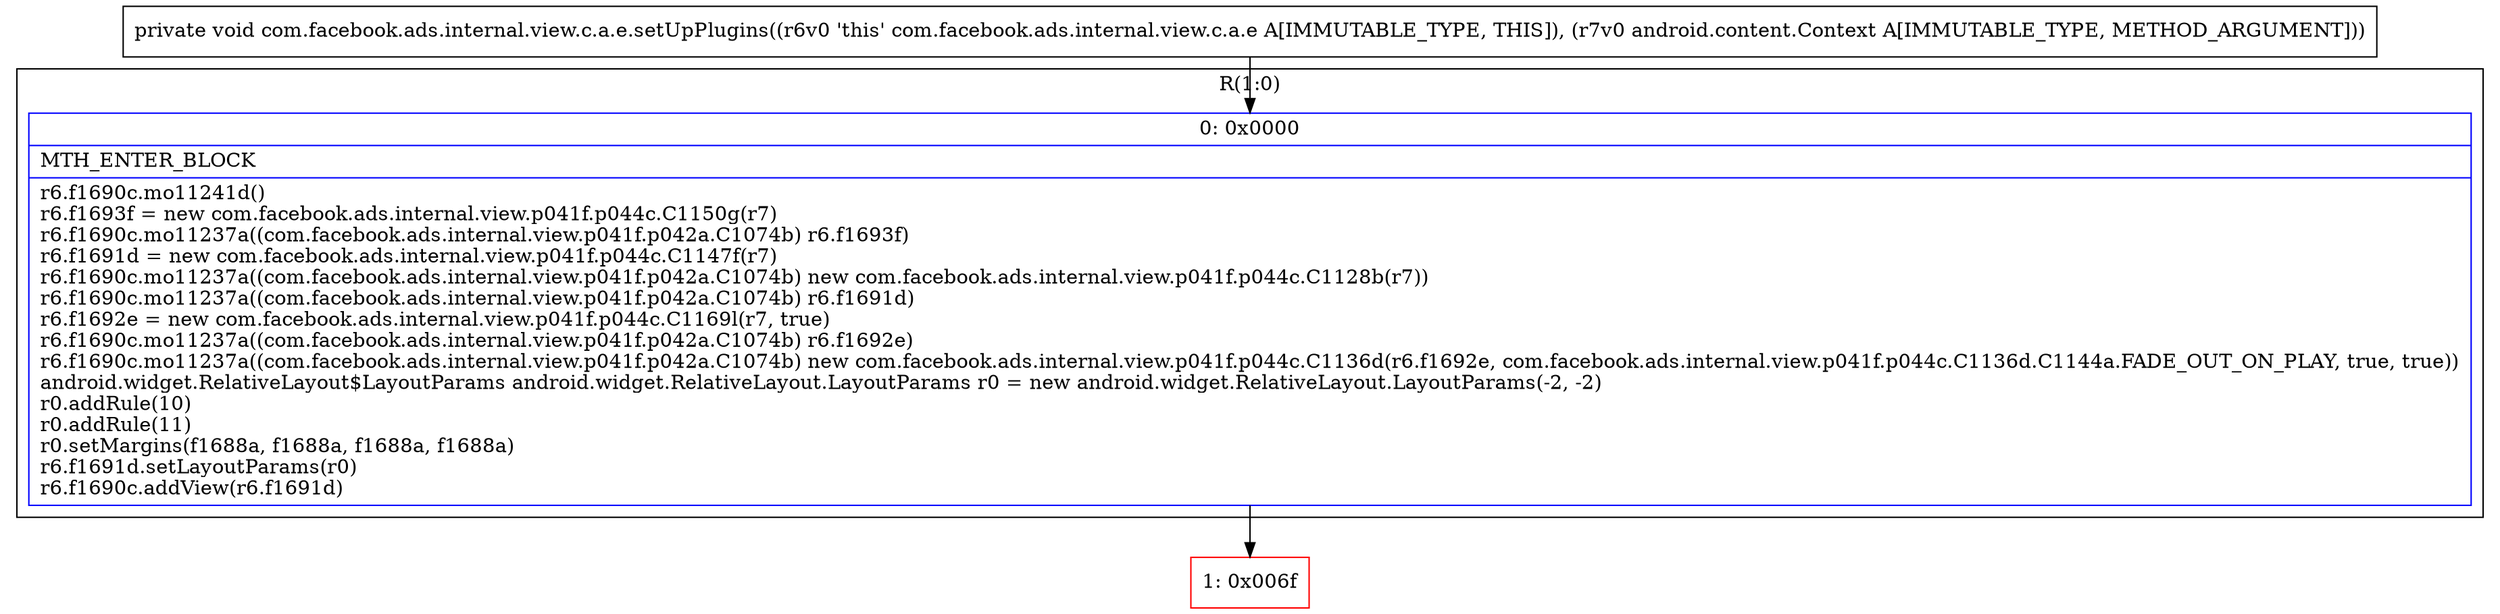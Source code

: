 digraph "CFG forcom.facebook.ads.internal.view.c.a.e.setUpPlugins(Landroid\/content\/Context;)V" {
subgraph cluster_Region_1286208812 {
label = "R(1:0)";
node [shape=record,color=blue];
Node_0 [shape=record,label="{0\:\ 0x0000|MTH_ENTER_BLOCK\l|r6.f1690c.mo11241d()\lr6.f1693f = new com.facebook.ads.internal.view.p041f.p044c.C1150g(r7)\lr6.f1690c.mo11237a((com.facebook.ads.internal.view.p041f.p042a.C1074b) r6.f1693f)\lr6.f1691d = new com.facebook.ads.internal.view.p041f.p044c.C1147f(r7)\lr6.f1690c.mo11237a((com.facebook.ads.internal.view.p041f.p042a.C1074b) new com.facebook.ads.internal.view.p041f.p044c.C1128b(r7))\lr6.f1690c.mo11237a((com.facebook.ads.internal.view.p041f.p042a.C1074b) r6.f1691d)\lr6.f1692e = new com.facebook.ads.internal.view.p041f.p044c.C1169l(r7, true)\lr6.f1690c.mo11237a((com.facebook.ads.internal.view.p041f.p042a.C1074b) r6.f1692e)\lr6.f1690c.mo11237a((com.facebook.ads.internal.view.p041f.p042a.C1074b) new com.facebook.ads.internal.view.p041f.p044c.C1136d(r6.f1692e, com.facebook.ads.internal.view.p041f.p044c.C1136d.C1144a.FADE_OUT_ON_PLAY, true, true))\landroid.widget.RelativeLayout$LayoutParams android.widget.RelativeLayout.LayoutParams r0 = new android.widget.RelativeLayout.LayoutParams(\-2, \-2)\lr0.addRule(10)\lr0.addRule(11)\lr0.setMargins(f1688a, f1688a, f1688a, f1688a)\lr6.f1691d.setLayoutParams(r0)\lr6.f1690c.addView(r6.f1691d)\l}"];
}
Node_1 [shape=record,color=red,label="{1\:\ 0x006f}"];
MethodNode[shape=record,label="{private void com.facebook.ads.internal.view.c.a.e.setUpPlugins((r6v0 'this' com.facebook.ads.internal.view.c.a.e A[IMMUTABLE_TYPE, THIS]), (r7v0 android.content.Context A[IMMUTABLE_TYPE, METHOD_ARGUMENT])) }"];
MethodNode -> Node_0;
Node_0 -> Node_1;
}


